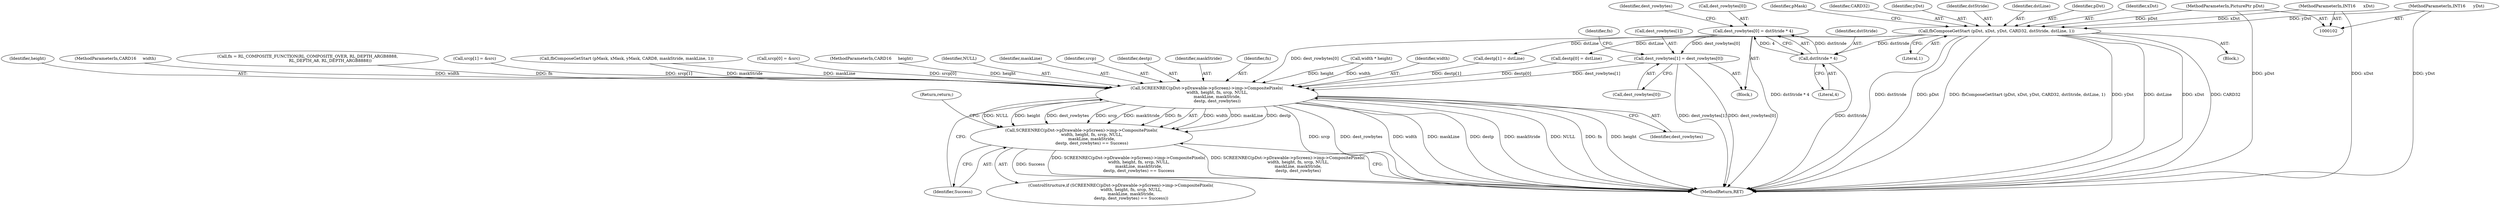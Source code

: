 digraph "0_xserver_d2f813f7db157fc83abc4b3726821c36ee7e40b1_2@array" {
"1000231" [label="(Call,dest_rowbytes[1] = dest_rowbytes[0])"];
"1000224" [label="(Call,dest_rowbytes[0] = dstStride * 4)"];
"1000228" [label="(Call,dstStride * 4)"];
"1000152" [label="(Call,fbComposeGetStart (pDst, xDst, yDst, CARD32, dstStride, dstLine, 1))"];
"1000106" [label="(MethodParameterIn,PicturePtr pDst)"];
"1000111" [label="(MethodParameterIn,INT16      xDst)"];
"1000112" [label="(MethodParameterIn,INT16      yDst)"];
"1000247" [label="(Call,SCREENREC(pDst->pDrawable->pScreen)->imp->CompositePixels(\n                width, height, fn, srcp, NULL,\n                maskLine, maskStride,\n                destp, dest_rowbytes))"];
"1000246" [label="(Call,SCREENREC(pDst->pDrawable->pScreen)->imp->CompositePixels(\n                width, height, fn, srcp, NULL,\n                maskLine, maskStride,\n                destp, dest_rowbytes) == Success)"];
"1000224" [label="(Call,dest_rowbytes[0] = dstStride * 4)"];
"1000255" [label="(Identifier,destp)"];
"1000161" [label="(Identifier,pMask)"];
"1000239" [label="(Identifier,fn)"];
"1000156" [label="(Identifier,CARD32)"];
"1000254" [label="(Identifier,maskStride)"];
"1000114" [label="(MethodParameterIn,CARD16     height)"];
"1000252" [label="(Identifier,NULL)"];
"1000152" [label="(Call,fbComposeGetStart (pDst, xDst, yDst, CARD32, dstStride, dstLine, 1))"];
"1000155" [label="(Identifier,yDst)"];
"1000115" [label="(Block,)"];
"1000247" [label="(Call,SCREENREC(pDst->pDrawable->pScreen)->imp->CompositePixels(\n                width, height, fn, srcp, NULL,\n                maskLine, maskStride,\n                destp, dest_rowbytes))"];
"1000253" [label="(Identifier,maskLine)"];
"1000230" [label="(Literal,4)"];
"1000257" [label="(Identifier,Success)"];
"1000159" [label="(Literal,1)"];
"1000251" [label="(Identifier,srcp)"];
"1000256" [label="(Identifier,dest_rowbytes)"];
"1000219" [label="(Call,destp[1] = dstLine)"];
"1000250" [label="(Identifier,fn)"];
"1000214" [label="(Call,destp[0] = dstLine)"];
"1000157" [label="(Identifier,dstStride)"];
"1000183" [label="(Call,width * height)"];
"1000197" [label="(Block,)"];
"1000229" [label="(Identifier,dstStride)"];
"1000248" [label="(Identifier,width)"];
"1000259" [label="(Return,return;)"];
"1000249" [label="(Identifier,height)"];
"1000233" [label="(Identifier,dest_rowbytes)"];
"1000106" [label="(MethodParameterIn,PicturePtr pDst)"];
"1000112" [label="(MethodParameterIn,INT16      yDst)"];
"1000111" [label="(MethodParameterIn,INT16      xDst)"];
"1000235" [label="(Call,dest_rowbytes[0])"];
"1000231" [label="(Call,dest_rowbytes[1] = dest_rowbytes[0])"];
"1000260" [label="(MethodReturn,RET)"];
"1000245" [label="(ControlStructure,if (SCREENREC(pDst->pDrawable->pScreen)->imp->CompositePixels(\n                width, height, fn, srcp, NULL,\n                maskLine, maskStride,\n                destp, dest_rowbytes) == Success))"];
"1000158" [label="(Identifier,dstLine)"];
"1000228" [label="(Call,dstStride * 4)"];
"1000153" [label="(Identifier,pDst)"];
"1000113" [label="(MethodParameterIn,CARD16     width)"];
"1000238" [label="(Call,fn = RL_COMPOSITE_FUNCTION(RL_COMPOSITE_OVER, RL_DEPTH_ARGB8888,\n                                   RL_DEPTH_A8, RL_DEPTH_ARGB8888))"];
"1000232" [label="(Call,dest_rowbytes[1])"];
"1000154" [label="(Identifier,xDst)"];
"1000225" [label="(Call,dest_rowbytes[0])"];
"1000208" [label="(Call,srcp[1] = &src)"];
"1000246" [label="(Call,SCREENREC(pDst->pDrawable->pScreen)->imp->CompositePixels(\n                width, height, fn, srcp, NULL,\n                maskLine, maskStride,\n                destp, dest_rowbytes) == Success)"];
"1000160" [label="(Call,fbComposeGetStart (pMask, xMask, yMask, CARD8, maskStride, maskLine, 1))"];
"1000202" [label="(Call,srcp[0] = &src)"];
"1000231" -> "1000197"  [label="AST: "];
"1000231" -> "1000235"  [label="CFG: "];
"1000232" -> "1000231"  [label="AST: "];
"1000235" -> "1000231"  [label="AST: "];
"1000239" -> "1000231"  [label="CFG: "];
"1000231" -> "1000260"  [label="DDG: dest_rowbytes[1]"];
"1000231" -> "1000260"  [label="DDG: dest_rowbytes[0]"];
"1000224" -> "1000231"  [label="DDG: dest_rowbytes[0]"];
"1000231" -> "1000247"  [label="DDG: dest_rowbytes[1]"];
"1000224" -> "1000197"  [label="AST: "];
"1000224" -> "1000228"  [label="CFG: "];
"1000225" -> "1000224"  [label="AST: "];
"1000228" -> "1000224"  [label="AST: "];
"1000233" -> "1000224"  [label="CFG: "];
"1000224" -> "1000260"  [label="DDG: dstStride * 4"];
"1000228" -> "1000224"  [label="DDG: dstStride"];
"1000228" -> "1000224"  [label="DDG: 4"];
"1000224" -> "1000247"  [label="DDG: dest_rowbytes[0]"];
"1000228" -> "1000230"  [label="CFG: "];
"1000229" -> "1000228"  [label="AST: "];
"1000230" -> "1000228"  [label="AST: "];
"1000228" -> "1000260"  [label="DDG: dstStride"];
"1000152" -> "1000228"  [label="DDG: dstStride"];
"1000152" -> "1000115"  [label="AST: "];
"1000152" -> "1000159"  [label="CFG: "];
"1000153" -> "1000152"  [label="AST: "];
"1000154" -> "1000152"  [label="AST: "];
"1000155" -> "1000152"  [label="AST: "];
"1000156" -> "1000152"  [label="AST: "];
"1000157" -> "1000152"  [label="AST: "];
"1000158" -> "1000152"  [label="AST: "];
"1000159" -> "1000152"  [label="AST: "];
"1000161" -> "1000152"  [label="CFG: "];
"1000152" -> "1000260"  [label="DDG: dstStride"];
"1000152" -> "1000260"  [label="DDG: pDst"];
"1000152" -> "1000260"  [label="DDG: fbComposeGetStart (pDst, xDst, yDst, CARD32, dstStride, dstLine, 1)"];
"1000152" -> "1000260"  [label="DDG: yDst"];
"1000152" -> "1000260"  [label="DDG: dstLine"];
"1000152" -> "1000260"  [label="DDG: xDst"];
"1000152" -> "1000260"  [label="DDG: CARD32"];
"1000106" -> "1000152"  [label="DDG: pDst"];
"1000111" -> "1000152"  [label="DDG: xDst"];
"1000112" -> "1000152"  [label="DDG: yDst"];
"1000152" -> "1000214"  [label="DDG: dstLine"];
"1000152" -> "1000219"  [label="DDG: dstLine"];
"1000106" -> "1000102"  [label="AST: "];
"1000106" -> "1000260"  [label="DDG: pDst"];
"1000111" -> "1000102"  [label="AST: "];
"1000111" -> "1000260"  [label="DDG: xDst"];
"1000112" -> "1000102"  [label="AST: "];
"1000112" -> "1000260"  [label="DDG: yDst"];
"1000247" -> "1000246"  [label="AST: "];
"1000247" -> "1000256"  [label="CFG: "];
"1000248" -> "1000247"  [label="AST: "];
"1000249" -> "1000247"  [label="AST: "];
"1000250" -> "1000247"  [label="AST: "];
"1000251" -> "1000247"  [label="AST: "];
"1000252" -> "1000247"  [label="AST: "];
"1000253" -> "1000247"  [label="AST: "];
"1000254" -> "1000247"  [label="AST: "];
"1000255" -> "1000247"  [label="AST: "];
"1000256" -> "1000247"  [label="AST: "];
"1000257" -> "1000247"  [label="CFG: "];
"1000247" -> "1000260"  [label="DDG: srcp"];
"1000247" -> "1000260"  [label="DDG: dest_rowbytes"];
"1000247" -> "1000260"  [label="DDG: width"];
"1000247" -> "1000260"  [label="DDG: maskLine"];
"1000247" -> "1000260"  [label="DDG: destp"];
"1000247" -> "1000260"  [label="DDG: maskStride"];
"1000247" -> "1000260"  [label="DDG: NULL"];
"1000247" -> "1000260"  [label="DDG: fn"];
"1000247" -> "1000260"  [label="DDG: height"];
"1000247" -> "1000246"  [label="DDG: width"];
"1000247" -> "1000246"  [label="DDG: maskLine"];
"1000247" -> "1000246"  [label="DDG: destp"];
"1000247" -> "1000246"  [label="DDG: NULL"];
"1000247" -> "1000246"  [label="DDG: height"];
"1000247" -> "1000246"  [label="DDG: dest_rowbytes"];
"1000247" -> "1000246"  [label="DDG: srcp"];
"1000247" -> "1000246"  [label="DDG: maskStride"];
"1000247" -> "1000246"  [label="DDG: fn"];
"1000183" -> "1000247"  [label="DDG: width"];
"1000183" -> "1000247"  [label="DDG: height"];
"1000113" -> "1000247"  [label="DDG: width"];
"1000114" -> "1000247"  [label="DDG: height"];
"1000238" -> "1000247"  [label="DDG: fn"];
"1000208" -> "1000247"  [label="DDG: srcp[1]"];
"1000202" -> "1000247"  [label="DDG: srcp[0]"];
"1000160" -> "1000247"  [label="DDG: maskLine"];
"1000160" -> "1000247"  [label="DDG: maskStride"];
"1000219" -> "1000247"  [label="DDG: destp[1]"];
"1000214" -> "1000247"  [label="DDG: destp[0]"];
"1000246" -> "1000245"  [label="AST: "];
"1000246" -> "1000257"  [label="CFG: "];
"1000257" -> "1000246"  [label="AST: "];
"1000259" -> "1000246"  [label="CFG: "];
"1000260" -> "1000246"  [label="CFG: "];
"1000246" -> "1000260"  [label="DDG: Success"];
"1000246" -> "1000260"  [label="DDG: SCREENREC(pDst->pDrawable->pScreen)->imp->CompositePixels(\n                width, height, fn, srcp, NULL,\n                maskLine, maskStride,\n                destp, dest_rowbytes) == Success"];
"1000246" -> "1000260"  [label="DDG: SCREENREC(pDst->pDrawable->pScreen)->imp->CompositePixels(\n                width, height, fn, srcp, NULL,\n                maskLine, maskStride,\n                destp, dest_rowbytes)"];
}
